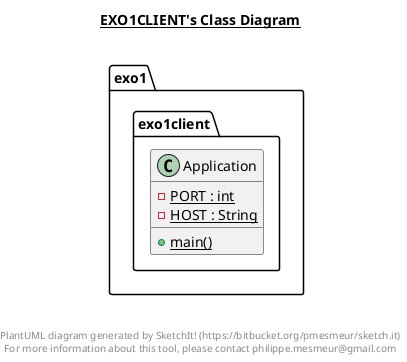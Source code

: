 @startuml

title __EXO1CLIENT's Class Diagram__\n

  package exo1.exo1client {
    class Application {
        {static} - PORT : int
        {static} - HOST : String
        {static} + main()
    }
  }
  



right footer


PlantUML diagram generated by SketchIt! (https://bitbucket.org/pmesmeur/sketch.it)
For more information about this tool, please contact philippe.mesmeur@gmail.com
endfooter

@enduml
